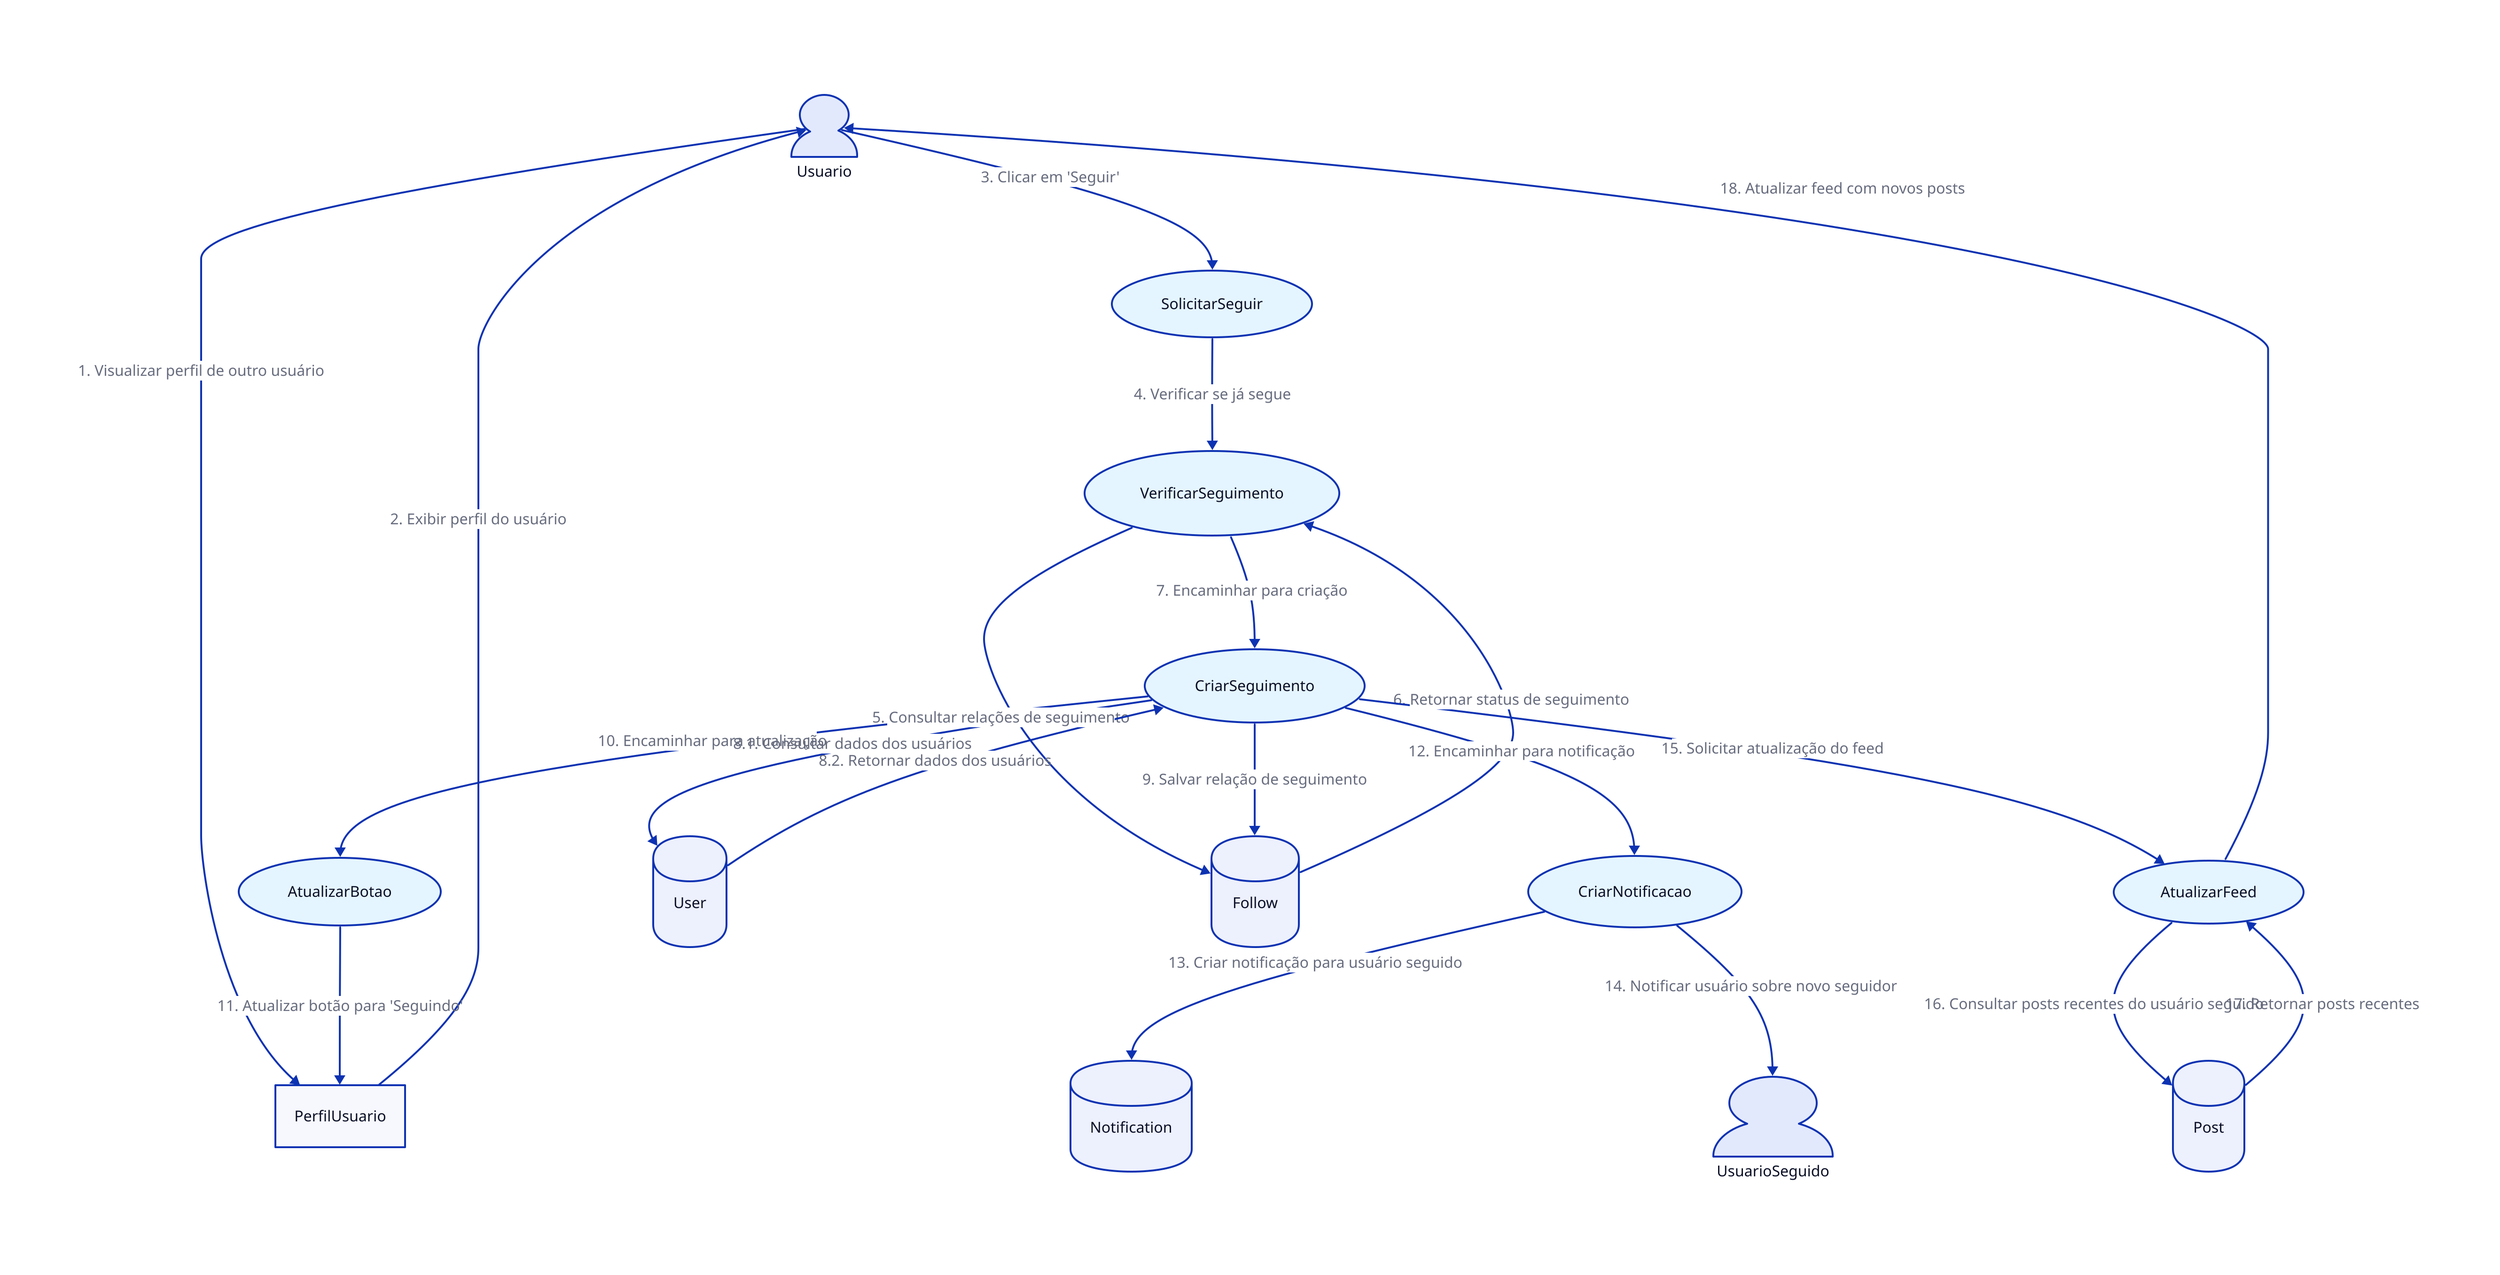 Usuario: {
  shape: person
}

PerfilUsuario: {
  shape: rectangle
}

SolicitarSeguir: {
  shape: oval
  style.fill: "#E5F5FF"
}

VerificarSeguimento: {
  shape: oval
  style.fill: "#E5F5FF"
}

CriarSeguimento: {
  shape: oval
  style.fill: "#E5F5FF"
}

AtualizarBotao: {
  shape: oval
  style.fill: "#E5F5FF"
}

CriarNotificacao: {
  shape: oval
  style.fill: "#E5F5FF"
}

AtualizarFeed: {
  shape: oval
  style.fill: "#E5F5FF"
}

UsuarioSeguido: {
  shape: person
}

User: {
  shape: cylinder
}

Follow: {
  shape: cylinder
}

Notification: {
  shape: cylinder
}

Post: {
  shape: cylinder
}

Usuario -> PerfilUsuario: "1. Visualizar perfil de outro usuário"
PerfilUsuario -> Usuario: "2. Exibir perfil do usuário"
Usuario -> SolicitarSeguir: "3. Clicar em 'Seguir'"
SolicitarSeguir -> VerificarSeguimento: "4. Verificar se já segue"
VerificarSeguimento -> Follow: "5. Consultar relações de seguimento"
Follow -> VerificarSeguimento: "6. Retornar status de seguimento"
VerificarSeguimento -> CriarSeguimento: "7. Encaminhar para criação"
CriarSeguimento -> User: "8.1. Consultar dados dos usuários"
User -> CriarSeguimento: "8.2. Retornar dados dos usuários"
CriarSeguimento -> Follow: "9. Salvar relação de seguimento"
CriarSeguimento -> AtualizarBotao: "10. Encaminhar para atualização"
AtualizarBotao -> PerfilUsuario: "11. Atualizar botão para 'Seguindo'"
CriarSeguimento -> CriarNotificacao: "12. Encaminhar para notificação"
CriarNotificacao -> Notification: "13. Criar notificação para usuário seguido"
CriarNotificacao -> UsuarioSeguido: "14. Notificar usuário sobre novo seguidor"
CriarSeguimento -> AtualizarFeed: "15. Solicitar atualização do feed"
AtualizarFeed -> Post: "16. Consultar posts recentes do usuário seguido"
Post -> AtualizarFeed: "17. Retornar posts recentes"
AtualizarFeed -> Usuario: "18. Atualizar feed com novos posts"
